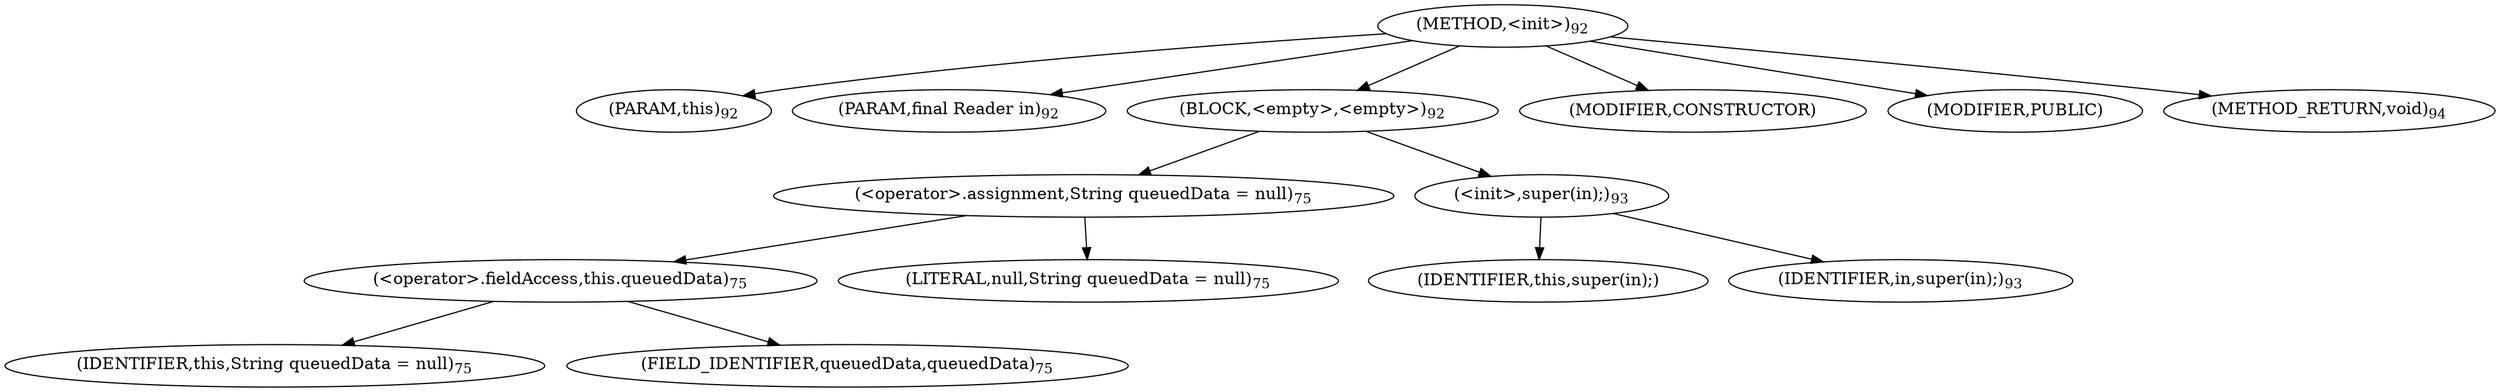 digraph "&lt;init&gt;" {  
"32" [label = <(METHOD,&lt;init&gt;)<SUB>92</SUB>> ]
"6" [label = <(PARAM,this)<SUB>92</SUB>> ]
"33" [label = <(PARAM,final Reader in)<SUB>92</SUB>> ]
"34" [label = <(BLOCK,&lt;empty&gt;,&lt;empty&gt;)<SUB>92</SUB>> ]
"35" [label = <(&lt;operator&gt;.assignment,String queuedData = null)<SUB>75</SUB>> ]
"36" [label = <(&lt;operator&gt;.fieldAccess,this.queuedData)<SUB>75</SUB>> ]
"37" [label = <(IDENTIFIER,this,String queuedData = null)<SUB>75</SUB>> ]
"38" [label = <(FIELD_IDENTIFIER,queuedData,queuedData)<SUB>75</SUB>> ]
"39" [label = <(LITERAL,null,String queuedData = null)<SUB>75</SUB>> ]
"40" [label = <(&lt;init&gt;,super(in);)<SUB>93</SUB>> ]
"5" [label = <(IDENTIFIER,this,super(in);)> ]
"41" [label = <(IDENTIFIER,in,super(in);)<SUB>93</SUB>> ]
"42" [label = <(MODIFIER,CONSTRUCTOR)> ]
"43" [label = <(MODIFIER,PUBLIC)> ]
"44" [label = <(METHOD_RETURN,void)<SUB>94</SUB>> ]
  "32" -> "6" 
  "32" -> "33" 
  "32" -> "34" 
  "32" -> "42" 
  "32" -> "43" 
  "32" -> "44" 
  "34" -> "35" 
  "34" -> "40" 
  "35" -> "36" 
  "35" -> "39" 
  "36" -> "37" 
  "36" -> "38" 
  "40" -> "5" 
  "40" -> "41" 
}
